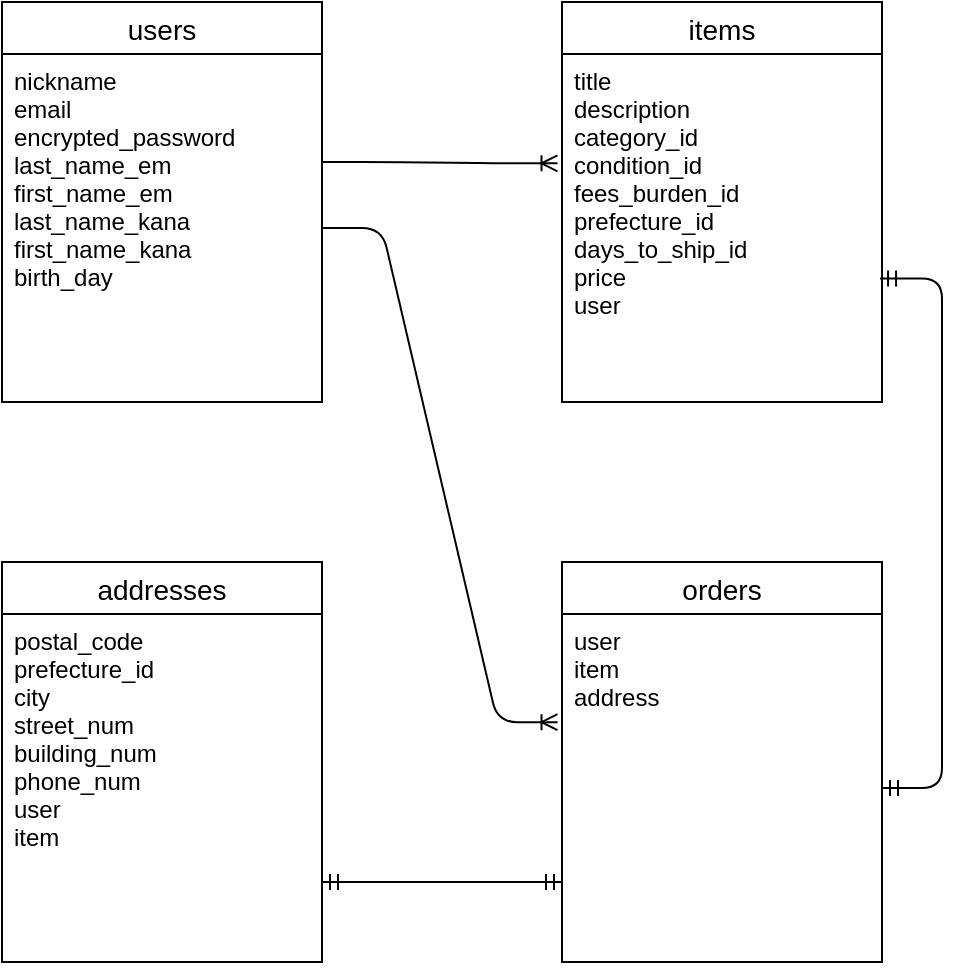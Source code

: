 <mxfile>
    <diagram id="FL00jLi_GdnBjen2LCC1" name="ページ1">
        <mxGraphModel dx="393" dy="907" grid="1" gridSize="10" guides="1" tooltips="1" connect="1" arrows="1" fold="1" page="1" pageScale="1" pageWidth="827" pageHeight="1169" math="0" shadow="0">
            <root>
                <mxCell id="0"/>
                <mxCell id="1" parent="0"/>
                <mxCell id="57" value="users" style="swimlane;fontStyle=0;childLayout=stackLayout;horizontal=1;startSize=26;horizontalStack=0;resizeParent=1;resizeParentMax=0;resizeLast=0;collapsible=1;marginBottom=0;align=center;fontSize=14;" parent="1" vertex="1">
                    <mxGeometry x="40" y="40" width="160" height="200" as="geometry"/>
                </mxCell>
                <mxCell id="58" value="nickname&#10;email&#10;encrypted_password&#10;last_name_em&#10;first_name_em&#10;last_name_kana&#10;first_name_kana&#10;birth_day" style="text;strokeColor=none;fillColor=none;spacingLeft=4;spacingRight=4;overflow=hidden;rotatable=0;points=[[0,0.5],[1,0.5]];portConstraint=eastwest;fontSize=12;" parent="57" vertex="1">
                    <mxGeometry y="26" width="160" height="174" as="geometry"/>
                </mxCell>
                <mxCell id="61" value="items" style="swimlane;fontStyle=0;childLayout=stackLayout;horizontal=1;startSize=26;horizontalStack=0;resizeParent=1;resizeParentMax=0;resizeLast=0;collapsible=1;marginBottom=0;align=center;fontSize=14;" parent="1" vertex="1">
                    <mxGeometry x="320" y="40" width="160" height="200" as="geometry"/>
                </mxCell>
                <mxCell id="64" value="title&#10;description&#10;category_id&#10;condition_id&#10;fees_burden_id&#10;prefecture_id&#10;days_to_ship_id&#10;price&#10;user" style="text;strokeColor=none;fillColor=none;spacingLeft=4;spacingRight=4;overflow=hidden;rotatable=0;points=[[0,0.5],[1,0.5]];portConstraint=eastwest;fontSize=12;" parent="61" vertex="1">
                    <mxGeometry y="26" width="160" height="174" as="geometry"/>
                </mxCell>
                <mxCell id="65" value="addresses" style="swimlane;fontStyle=0;childLayout=stackLayout;horizontal=1;startSize=26;horizontalStack=0;resizeParent=1;resizeParentMax=0;resizeLast=0;collapsible=1;marginBottom=0;align=center;fontSize=14;" parent="1" vertex="1">
                    <mxGeometry x="40" y="320" width="160" height="200" as="geometry"/>
                </mxCell>
                <mxCell id="68" value="postal_code&#10;prefecture_id&#10;city&#10;street_num&#10;building_num&#10;phone_num&#10;user&#10;item" style="text;strokeColor=none;fillColor=none;spacingLeft=4;spacingRight=4;overflow=hidden;rotatable=0;points=[[0,0.5],[1,0.5]];portConstraint=eastwest;fontSize=12;" parent="65" vertex="1">
                    <mxGeometry y="26" width="160" height="174" as="geometry"/>
                </mxCell>
                <mxCell id="69" value="orders" style="swimlane;fontStyle=0;childLayout=stackLayout;horizontal=1;startSize=26;horizontalStack=0;resizeParent=1;resizeParentMax=0;resizeLast=0;collapsible=1;marginBottom=0;align=center;fontSize=14;" parent="1" vertex="1">
                    <mxGeometry x="320" y="320" width="160" height="200" as="geometry"/>
                </mxCell>
                <mxCell id="72" value="user&#10;item&#10;address" style="text;strokeColor=none;fillColor=none;spacingLeft=4;spacingRight=4;overflow=hidden;rotatable=0;points=[[0,0.5],[1,0.5]];portConstraint=eastwest;fontSize=12;" parent="69" vertex="1">
                    <mxGeometry y="26" width="160" height="174" as="geometry"/>
                </mxCell>
                <mxCell id="77" value="" style="edgeStyle=entityRelationEdgeStyle;fontSize=12;html=1;endArrow=ERoneToMany;entryX=-0.014;entryY=0.311;entryDx=0;entryDy=0;entryPerimeter=0;" parent="1" source="58" target="72" edge="1">
                    <mxGeometry width="100" height="100" relative="1" as="geometry">
                        <mxPoint x="200" y="200" as="sourcePoint"/>
                        <mxPoint x="300" y="100" as="targetPoint"/>
                    </mxGeometry>
                </mxCell>
                <mxCell id="79" value="" style="edgeStyle=entityRelationEdgeStyle;fontSize=12;html=1;endArrow=ERoneToMany;entryX=-0.014;entryY=0.314;entryDx=0;entryDy=0;entryPerimeter=0;" parent="1" target="64" edge="1">
                    <mxGeometry width="100" height="100" relative="1" as="geometry">
                        <mxPoint x="200" y="120" as="sourcePoint"/>
                        <mxPoint x="300" y="20" as="targetPoint"/>
                    </mxGeometry>
                </mxCell>
                <mxCell id="81" value="" style="edgeStyle=entityRelationEdgeStyle;fontSize=12;html=1;endArrow=ERmandOne;startArrow=ERmandOne;entryX=0;entryY=0.77;entryDx=0;entryDy=0;entryPerimeter=0;" parent="1" target="72" edge="1">
                    <mxGeometry width="100" height="100" relative="1" as="geometry">
                        <mxPoint x="200" y="480" as="sourcePoint"/>
                        <mxPoint x="300" y="380" as="targetPoint"/>
                    </mxGeometry>
                </mxCell>
                <mxCell id="82" value="" style="edgeStyle=entityRelationEdgeStyle;fontSize=12;html=1;endArrow=ERmandOne;startArrow=ERmandOne;exitX=0.994;exitY=0.645;exitDx=0;exitDy=0;exitPerimeter=0;" parent="1" source="64" target="72" edge="1">
                    <mxGeometry width="100" height="100" relative="1" as="geometry">
                        <mxPoint x="490" y="190" as="sourcePoint"/>
                        <mxPoint x="420" y="120" as="targetPoint"/>
                    </mxGeometry>
                </mxCell>
            </root>
        </mxGraphModel>
    </diagram>
</mxfile>